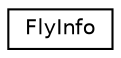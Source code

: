 digraph G
{
  edge [fontname="Helvetica",fontsize="10",labelfontname="Helvetica",labelfontsize="10"];
  node [fontname="Helvetica",fontsize="10",shape=record];
  rankdir=LR;
  Node1 [label="FlyInfo",height=0.2,width=0.4,color="black", fillcolor="white", style="filled",URL="$df/d97/structFlyInfo.html"];
}
